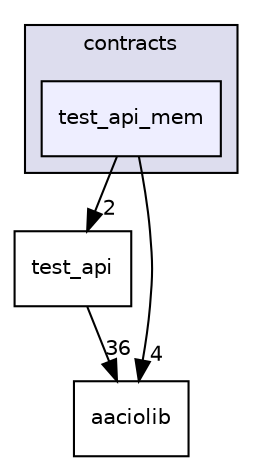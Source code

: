 digraph "contracts/test_api_mem" {
  compound=true
  node [ fontsize="10", fontname="Helvetica"];
  edge [ labelfontsize="10", labelfontname="Helvetica"];
  subgraph clusterdir_ae9b15dd87e066e1908bbd90e8f38627 {
    graph [ bgcolor="#ddddee", pencolor="black", label="contracts" fontname="Helvetica", fontsize="10", URL="dir_ae9b15dd87e066e1908bbd90e8f38627.html"]
  dir_42cac2390ff2e2f673ffc08eb520b966 [shape=box, label="test_api_mem", style="filled", fillcolor="#eeeeff", pencolor="black", URL="dir_42cac2390ff2e2f673ffc08eb520b966.html"];
  }
  dir_4512a307eab2a9ca08d8433965f51830 [shape=box label="test_api" URL="dir_4512a307eab2a9ca08d8433965f51830.html"];
  dir_eebd46385ac17dfe81e47e86b6b64bf0 [shape=box label="aaciolib" URL="dir_eebd46385ac17dfe81e47e86b6b64bf0.html"];
  dir_42cac2390ff2e2f673ffc08eb520b966->dir_4512a307eab2a9ca08d8433965f51830 [headlabel="2", labeldistance=1.5 headhref="dir_001642_001640.html"];
  dir_42cac2390ff2e2f673ffc08eb520b966->dir_eebd46385ac17dfe81e47e86b6b64bf0 [headlabel="4", labeldistance=1.5 headhref="dir_001642_000015.html"];
  dir_4512a307eab2a9ca08d8433965f51830->dir_eebd46385ac17dfe81e47e86b6b64bf0 [headlabel="36", labeldistance=1.5 headhref="dir_001640_000015.html"];
}
